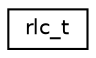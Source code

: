 digraph "Graphical Class Hierarchy"
{
 // LATEX_PDF_SIZE
  edge [fontname="Helvetica",fontsize="10",labelfontname="Helvetica",labelfontsize="10"];
  node [fontname="Helvetica",fontsize="10",shape=record];
  rankdir="LR";
  Node0 [label="rlc_t",height=0.2,width=0.4,color="black", fillcolor="white", style="filled",URL="$structrlc__t.html",tooltip="Structure to be instanciated to allocate memory for RLC protocol instances."];
}
